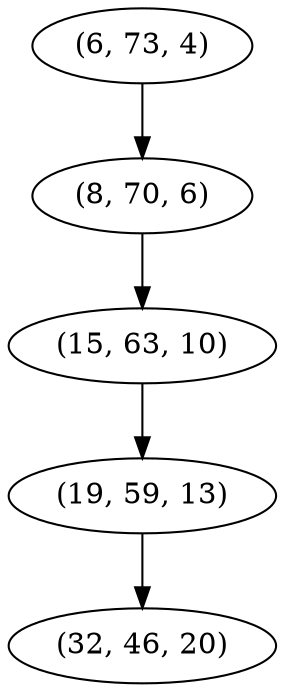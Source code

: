 digraph tree {
    "(6, 73, 4)";
    "(8, 70, 6)";
    "(15, 63, 10)";
    "(19, 59, 13)";
    "(32, 46, 20)";
    "(6, 73, 4)" -> "(8, 70, 6)";
    "(8, 70, 6)" -> "(15, 63, 10)";
    "(15, 63, 10)" -> "(19, 59, 13)";
    "(19, 59, 13)" -> "(32, 46, 20)";
}
